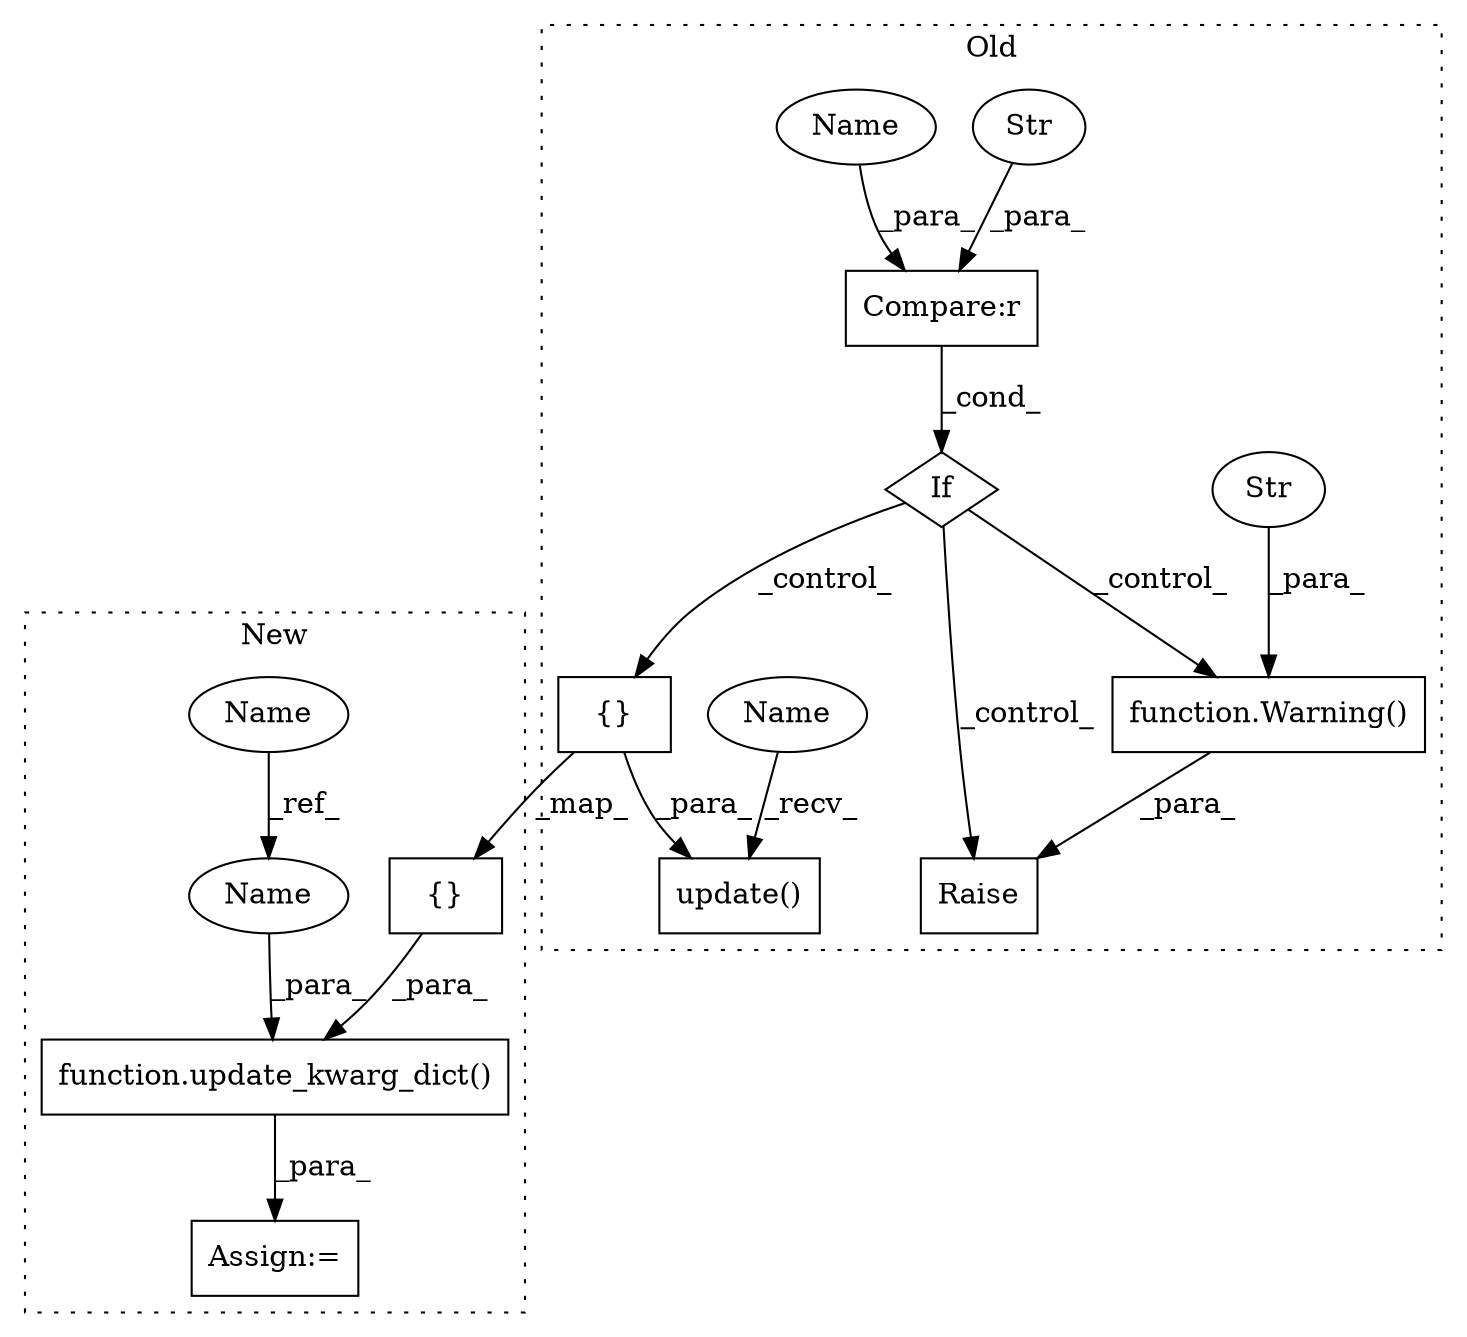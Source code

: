 digraph G {
subgraph cluster0 {
1 [label="function.Warning()" a="75" s="11287,11457" l="25,1" shape="box"];
3 [label="If" a="96" s="11224" l="3" shape="diamond"];
4 [label="Str" a="66" s="11312" l="145" shape="ellipse"];
5 [label="Compare:r" a="40" s="11227" l="40" shape="box"];
6 [label="Str" a="66" s="11227" l="6" shape="ellipse"];
7 [label="Raise" a="91" s="11281" l="6" shape="box"];
9 [label="update()" a="75" s="11467,11561" l="38,1" shape="box"];
11 [label="{}" a="95" s="11505,11560" l="1,1" shape="box"];
14 [label="Name" a="87" s="11237" l="30" shape="ellipse"];
15 [label="Name" a="87" s="11467" l="30" shape="ellipse"];
label = "Old";
style="dotted";
}
subgraph cluster1 {
2 [label="function.update_kwarg_dict()" a="75" s="11270,11524" l="18,1" shape="box"];
8 [label="Name" a="87" s="11088" l="30" shape="ellipse"];
10 [label="Assign:=" a="68" s="11267" l="3" shape="box"];
12 [label="{}" a="95" s="11379,11434" l="1,1" shape="box"];
13 [label="Name" a="87" s="11288" l="30" shape="ellipse"];
label = "New";
style="dotted";
}
1 -> 7 [label="_para_"];
2 -> 10 [label="_para_"];
3 -> 1 [label="_control_"];
3 -> 7 [label="_control_"];
3 -> 11 [label="_control_"];
4 -> 1 [label="_para_"];
5 -> 3 [label="_cond_"];
6 -> 5 [label="_para_"];
8 -> 13 [label="_ref_"];
11 -> 9 [label="_para_"];
11 -> 12 [label="_map_"];
12 -> 2 [label="_para_"];
13 -> 2 [label="_para_"];
14 -> 5 [label="_para_"];
15 -> 9 [label="_recv_"];
}